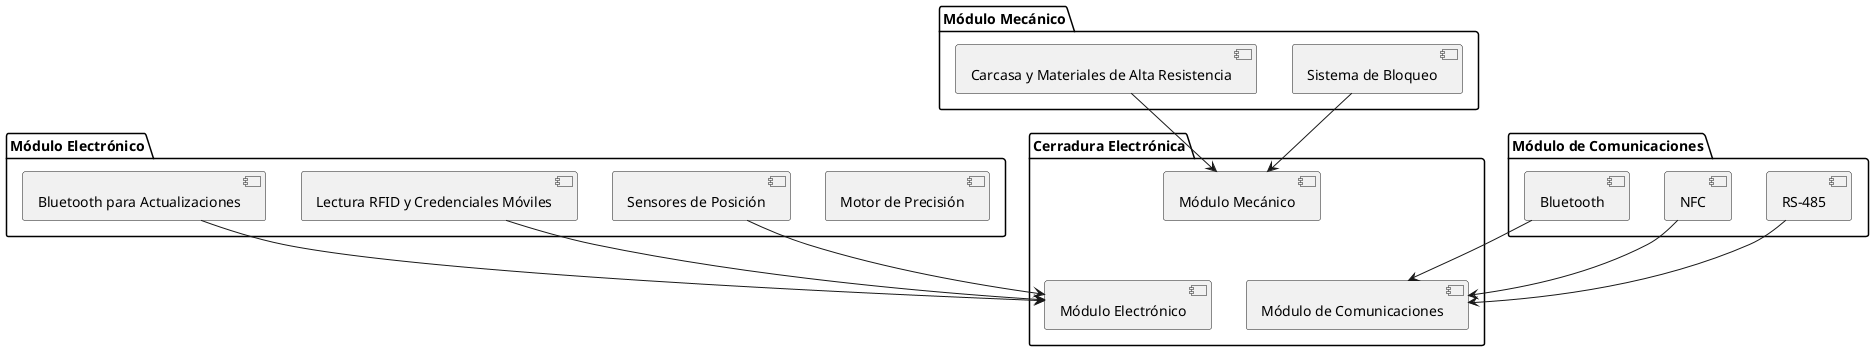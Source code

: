 @startuml
package "Cerradura Electrónica" {
    [Módulo Mecánico] as mecanico
    [Módulo Electrónico] as electronico
    [Módulo de Comunicaciones] as comunicaciones
}

package "Módulo Mecánico" {
    [Sistema de Bloqueo] as sistemabloqueo
    [Carcasa y Materiales de Alta Resistencia] as carcasa
}

package "Módulo Electrónico" {
    [Motor de Precisión]
    [Sensores de Posición] as sensores
    [Lectura RFID y Credenciales Móviles] as credenciales
    [Bluetooth para Actualizaciones] as bluetooth
}

package "Módulo de Comunicaciones" {
    [RS-485] as rs
    [NFC]
    [Bluetooth]
}

mecanico -[Hidden]-> electronico
mecanico -[Hidden]-> comunicaciones

sistemabloqueo --> mecanico
carcasa --> mecanico

sensores --> electronico
credenciales --> electronico
bluetooth --> electronico

rs --> comunicaciones
NFC --> comunicaciones
Bluetooth --> comunicaciones
@enduml